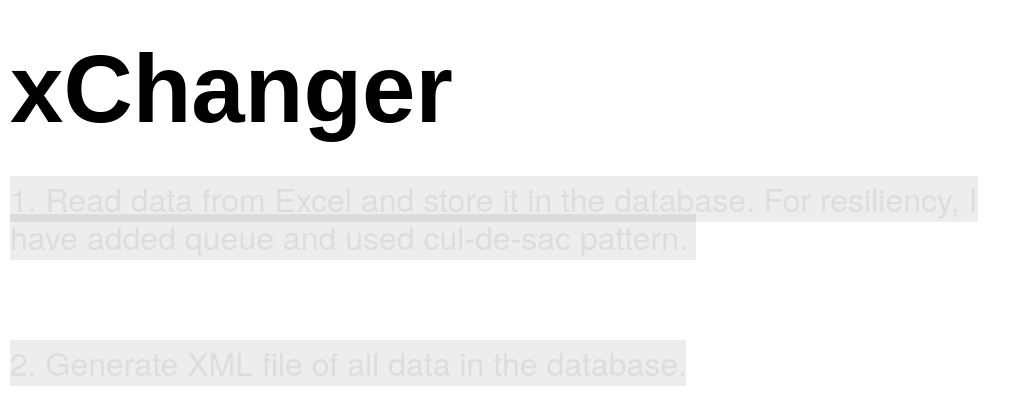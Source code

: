 <mxfile version="20.2.3" type="device" pages="3"><diagram id="yo4QtLMqH5n2qS3Qv75s" name="Purpose"><mxGraphModel dx="1038" dy="649" grid="1" gridSize="10" guides="1" tooltips="1" connect="1" arrows="1" fold="1" page="1" pageScale="1" pageWidth="850" pageHeight="1100" math="0" shadow="0"><root><mxCell id="0"/><mxCell id="1" parent="0"/><mxCell id="hYx_xga-EVIxItOoJbQA-1" value="&lt;h1&gt;&lt;span style=&quot;font-size: 48px;&quot;&gt;xChanger&lt;/span&gt;&lt;/h1&gt;&lt;p&gt;&lt;span style=&quot;color: rgb(220, 221, 222); font-family: Whitney, &amp;quot;Helvetica Neue&amp;quot;, Helvetica, Arial, sans-serif; font-size: 16px; background-color: rgba(4, 4, 5, 0.07);&quot;&gt;1. Read data from Excel and store it in the database. For resiliency, I have added queue and used cul-de-sac pattern.&amp;nbsp;&lt;/span&gt;&lt;/p&gt;&lt;p&gt;&lt;span style=&quot;color: rgb(220, 221, 222); font-family: Whitney, &amp;quot;Helvetica Neue&amp;quot;, Helvetica, Arial, sans-serif; font-size: 16px; background-color: rgba(4, 4, 5, 0.07);&quot;&gt;&lt;br&gt;&lt;/span&gt;&lt;/p&gt;&lt;p&gt;&lt;span style=&quot;color: rgb(220, 221, 222); font-family: Whitney, &amp;quot;Helvetica Neue&amp;quot;, Helvetica, Arial, sans-serif; font-size: 16px; background-color: rgba(4, 4, 5, 0.07);&quot;&gt;2. Generate XML file of all data in the database.&lt;/span&gt;&lt;br&gt;&lt;/p&gt;" style="text;html=1;strokeColor=none;fillColor=none;spacing=5;spacingTop=-20;whiteSpace=wrap;overflow=hidden;rounded=0;" vertex="1" parent="1"><mxGeometry x="50" y="30" width="510" height="190" as="geometry"/></mxCell></root></mxGraphModel></diagram><diagram id="tl6Kq_y3zrc7VqlAeiD3" name="Models"><mxGraphModel dx="1038" dy="649" grid="1" gridSize="10" guides="1" tooltips="1" connect="1" arrows="1" fold="1" page="1" pageScale="1" pageWidth="850" pageHeight="1100" math="0" shadow="0"><root><mxCell id="0"/><mxCell id="1" parent="0"/><mxCell id="CrWLMnzo-6AksuWZ0wnS-1" value="Person" style="swimlane;fontStyle=0;childLayout=stackLayout;horizontal=1;startSize=26;fillColor=none;horizontalStack=0;resizeParent=1;resizeParentMax=0;resizeLast=0;collapsible=1;marginBottom=0;" parent="1" vertex="1"><mxGeometry x="170" y="20" width="140" height="130" as="geometry"/></mxCell><mxCell id="CrWLMnzo-6AksuWZ0wnS-2" value="Id: Guid" style="text;strokeColor=none;fillColor=none;align=left;verticalAlign=top;spacingLeft=4;spacingRight=4;overflow=hidden;rotatable=0;points=[[0,0.5],[1,0.5]];portConstraint=eastwest;" parent="CrWLMnzo-6AksuWZ0wnS-1" vertex="1"><mxGeometry y="26" width="140" height="26" as="geometry"/></mxCell><mxCell id="CrWLMnzo-6AksuWZ0wnS-3" value="Name : string    " style="text;strokeColor=none;fillColor=none;align=left;verticalAlign=top;spacingLeft=4;spacingRight=4;overflow=hidden;rotatable=0;points=[[0,0.5],[1,0.5]];portConstraint=eastwest;" parent="CrWLMnzo-6AksuWZ0wnS-1" vertex="1"><mxGeometry y="52" width="140" height="26" as="geometry"/></mxCell><mxCell id="CrWLMnzo-6AksuWZ0wnS-4" value="Age : int" style="text;strokeColor=none;fillColor=none;align=left;verticalAlign=top;spacingLeft=4;spacingRight=4;overflow=hidden;rotatable=0;points=[[0,0.5],[1,0.5]];portConstraint=eastwest;" parent="CrWLMnzo-6AksuWZ0wnS-1" vertex="1"><mxGeometry y="78" width="140" height="26" as="geometry"/></mxCell><mxCell id="CrWLMnzo-6AksuWZ0wnS-5" value="List&lt;Pet&gt;" style="text;strokeColor=none;fillColor=none;align=left;verticalAlign=top;spacingLeft=4;spacingRight=4;overflow=hidden;rotatable=0;points=[[0,0.5],[1,0.5]];portConstraint=eastwest;" parent="CrWLMnzo-6AksuWZ0wnS-1" vertex="1"><mxGeometry y="104" width="140" height="26" as="geometry"/></mxCell><mxCell id="CrWLMnzo-6AksuWZ0wnS-6" value="Pet" style="swimlane;fontStyle=0;childLayout=stackLayout;horizontal=1;startSize=26;fillColor=none;horizontalStack=0;resizeParent=1;resizeParentMax=0;resizeLast=0;collapsible=1;marginBottom=0;" parent="1" vertex="1"><mxGeometry x="360" y="20" width="140" height="116" as="geometry"/></mxCell><mxCell id="CrWLMnzo-6AksuWZ0wnS-7" value="Id: Guid" style="text;strokeColor=none;fillColor=none;align=left;verticalAlign=top;spacingLeft=4;spacingRight=4;overflow=hidden;rotatable=0;points=[[0,0.5],[1,0.5]];portConstraint=eastwest;" parent="CrWLMnzo-6AksuWZ0wnS-6" vertex="1"><mxGeometry y="26" width="140" height="26" as="geometry"/></mxCell><mxCell id="CrWLMnzo-6AksuWZ0wnS-8" value="Name : string    " style="text;strokeColor=none;fillColor=none;align=left;verticalAlign=top;spacingLeft=4;spacingRight=4;overflow=hidden;rotatable=0;points=[[0,0.5],[1,0.5]];portConstraint=eastwest;" parent="CrWLMnzo-6AksuWZ0wnS-6" vertex="1"><mxGeometry y="52" width="140" height="26" as="geometry"/></mxCell><mxCell id="CrWLMnzo-6AksuWZ0wnS-9" value="Type : int" style="text;strokeColor=none;fillColor=none;align=left;verticalAlign=top;spacingLeft=4;spacingRight=4;overflow=hidden;rotatable=0;points=[[0,0.5],[1,0.5]];portConstraint=eastwest;" parent="CrWLMnzo-6AksuWZ0wnS-6" vertex="1"><mxGeometry y="78" width="140" height="38" as="geometry"/></mxCell><mxCell id="CrWLMnzo-6AksuWZ0wnS-10" value="&lt;p style=&quot;margin: 4px 0px 0px; text-align: center;&quot;&gt;PetType : Enum&lt;/p&gt;&lt;hr&gt;&lt;p style=&quot;margin:0px;margin-left:8px;&quot;&gt;Cat = 1&lt;/p&gt;&lt;p style=&quot;margin:0px;margin-left:8px;&quot;&gt;Dog = 2&lt;/p&gt;&lt;p style=&quot;margin:0px;margin-left:8px;&quot;&gt;Parrot = 3&lt;/p&gt;" style="verticalAlign=top;align=left;overflow=fill;fontSize=12;fontFamily=Helvetica;html=1;" parent="1" vertex="1"><mxGeometry x="540" y="20" width="140" height="90" as="geometry"/></mxCell><mxCell id="CrWLMnzo-6AksuWZ0wnS-11" value="&lt;font style=&quot;font-size: 18px;&quot;&gt;Local&lt;/font&gt;" style="text;html=1;align=center;verticalAlign=middle;resizable=0;points=[];autosize=1;strokeColor=none;fillColor=none;" parent="1" vertex="1"><mxGeometry x="25" y="60" width="70" height="40" as="geometry"/></mxCell><mxCell id="CrWLMnzo-6AksuWZ0wnS-12" value="&lt;font style=&quot;font-size: 18px;&quot;&gt;External&lt;/font&gt;" style="text;html=1;align=center;verticalAlign=middle;resizable=0;points=[];autosize=1;strokeColor=none;fillColor=none;" parent="1" vertex="1"><mxGeometry x="15" y="250" width="90" height="40" as="geometry"/></mxCell><mxCell id="CrWLMnzo-6AksuWZ0wnS-13" value="External Person" style="swimlane;fontStyle=0;childLayout=stackLayout;horizontal=1;startSize=26;fillColor=none;horizontalStack=0;resizeParent=1;resizeParentMax=0;resizeLast=0;collapsible=1;marginBottom=0;" parent="1" vertex="1"><mxGeometry x="170" y="220" width="140" height="234" as="geometry"/></mxCell><mxCell id="CrWLMnzo-6AksuWZ0wnS-15" value="PersonName : string    " style="text;strokeColor=none;fillColor=none;align=left;verticalAlign=top;spacingLeft=4;spacingRight=4;overflow=hidden;rotatable=0;points=[[0,0.5],[1,0.5]];portConstraint=eastwest;" parent="CrWLMnzo-6AksuWZ0wnS-13" vertex="1"><mxGeometry y="26" width="140" height="26" as="geometry"/></mxCell><mxCell id="CrWLMnzo-6AksuWZ0wnS-16" value="Age : int" style="text;strokeColor=none;fillColor=none;align=left;verticalAlign=top;spacingLeft=4;spacingRight=4;overflow=hidden;rotatable=0;points=[[0,0.5],[1,0.5]];portConstraint=eastwest;" parent="CrWLMnzo-6AksuWZ0wnS-13" vertex="1"><mxGeometry y="52" width="140" height="26" as="geometry"/></mxCell><mxCell id="CrWLMnzo-6AksuWZ0wnS-18" value="PetOne : string" style="text;strokeColor=none;fillColor=none;align=left;verticalAlign=top;spacingLeft=4;spacingRight=4;overflow=hidden;rotatable=0;points=[[0,0.5],[1,0.5]];portConstraint=eastwest;" parent="CrWLMnzo-6AksuWZ0wnS-13" vertex="1"><mxGeometry y="78" width="140" height="26" as="geometry"/></mxCell><mxCell id="CrWLMnzo-6AksuWZ0wnS-19" value="PetOneType : string" style="text;strokeColor=none;fillColor=none;align=left;verticalAlign=top;spacingLeft=4;spacingRight=4;overflow=hidden;rotatable=0;points=[[0,0.5],[1,0.5]];portConstraint=eastwest;" parent="CrWLMnzo-6AksuWZ0wnS-13" vertex="1"><mxGeometry y="104" width="140" height="26" as="geometry"/></mxCell><mxCell id="CrWLMnzo-6AksuWZ0wnS-17" value="PetTwo : string" style="text;strokeColor=none;fillColor=none;align=left;verticalAlign=top;spacingLeft=4;spacingRight=4;overflow=hidden;rotatable=0;points=[[0,0.5],[1,0.5]];portConstraint=eastwest;" parent="CrWLMnzo-6AksuWZ0wnS-13" vertex="1"><mxGeometry y="130" width="140" height="26" as="geometry"/></mxCell><mxCell id="CrWLMnzo-6AksuWZ0wnS-20" value="PetTwoType : string" style="text;strokeColor=none;fillColor=none;align=left;verticalAlign=top;spacingLeft=4;spacingRight=4;overflow=hidden;rotatable=0;points=[[0,0.5],[1,0.5]];portConstraint=eastwest;" parent="CrWLMnzo-6AksuWZ0wnS-13" vertex="1"><mxGeometry y="156" width="140" height="26" as="geometry"/></mxCell><mxCell id="CrWLMnzo-6AksuWZ0wnS-21" value="PetThree : string" style="text;strokeColor=none;fillColor=none;align=left;verticalAlign=top;spacingLeft=4;spacingRight=4;overflow=hidden;rotatable=0;points=[[0,0.5],[1,0.5]];portConstraint=eastwest;" parent="CrWLMnzo-6AksuWZ0wnS-13" vertex="1"><mxGeometry y="182" width="140" height="26" as="geometry"/></mxCell><mxCell id="CrWLMnzo-6AksuWZ0wnS-22" value="PetThreeType : string" style="text;strokeColor=none;fillColor=none;align=left;verticalAlign=top;spacingLeft=4;spacingRight=4;overflow=hidden;rotatable=0;points=[[0,0.5],[1,0.5]];portConstraint=eastwest;" parent="CrWLMnzo-6AksuWZ0wnS-13" vertex="1"><mxGeometry y="208" width="140" height="26" as="geometry"/></mxCell></root></mxGraphModel></diagram><diagram id="gp-GYG1NF7BOV7DpTvSN" name="System Design"><mxGraphModel dx="2071" dy="764" grid="1" gridSize="10" guides="1" tooltips="1" connect="1" arrows="1" fold="1" page="1" pageScale="1" pageWidth="850" pageHeight="1100" math="0" shadow="0"><root><mxCell id="0"/><mxCell id="1" parent="0"/><mxCell id="rSjbydZ5AWihH5W0yWla-11" style="edgeStyle=orthogonalEdgeStyle;rounded=0;orthogonalLoop=1;jettySize=auto;html=1;" parent="1" source="rSjbydZ5AWihH5W0yWla-12" target="rSjbydZ5AWihH5W0yWla-23" edge="1"><mxGeometry relative="1" as="geometry"/></mxCell><mxCell id="rSjbydZ5AWihH5W0yWla-12" value="External Person Pet Broker" style="rounded=1;whiteSpace=wrap;html=1;" parent="1" vertex="1"><mxGeometry x="526" y="350" width="120" height="60" as="geometry"/></mxCell><mxCell id="rSjbydZ5AWihH5W0yWla-13" style="edgeStyle=orthogonalEdgeStyle;rounded=0;orthogonalLoop=1;jettySize=auto;html=1;entryX=0;entryY=0.5;entryDx=0;entryDy=0;entryPerimeter=0;" parent="1" source="rSjbydZ5AWihH5W0yWla-14" target="rSjbydZ5AWihH5W0yWla-40" edge="1"><mxGeometry relative="1" as="geometry"/></mxCell><mxCell id="rSjbydZ5AWihH5W0yWla-14" value="Person Storage Broker" style="rounded=1;whiteSpace=wrap;html=1;" parent="1" vertex="1"><mxGeometry x="530" y="674" width="120" height="60" as="geometry"/></mxCell><mxCell id="rSjbydZ5AWihH5W0yWla-15" style="edgeStyle=orthogonalEdgeStyle;rounded=0;orthogonalLoop=1;jettySize=auto;html=1;" parent="1" source="rSjbydZ5AWihH5W0yWla-16" target="rSjbydZ5AWihH5W0yWla-61" edge="1"><mxGeometry relative="1" as="geometry"><mxPoint x="746" y="530" as="targetPoint"/><Array as="points"><mxPoint x="700" y="484"/><mxPoint x="700" y="524"/></Array></mxGeometry></mxCell><mxCell id="rSjbydZ5AWihH5W0yWla-16" value="External&amp;nbsp; Person Pet&amp;nbsp;Event Broker" style="rounded=1;whiteSpace=wrap;html=1;" parent="1" vertex="1"><mxGeometry x="526" y="454" width="120" height="60" as="geometry"/></mxCell><mxCell id="rSjbydZ5AWihH5W0yWla-17" style="edgeStyle=orthogonalEdgeStyle;rounded=0;orthogonalLoop=1;jettySize=auto;html=1;entryX=1;entryY=0.5;entryDx=0;entryDy=0;" parent="1" source="rSjbydZ5AWihH5W0yWla-19" target="rSjbydZ5AWihH5W0yWla-38" edge="1"><mxGeometry relative="1" as="geometry"/></mxCell><mxCell id="rSjbydZ5AWihH5W0yWla-18" style="edgeStyle=orthogonalEdgeStyle;rounded=0;orthogonalLoop=1;jettySize=auto;html=1;" parent="1" edge="1"><mxGeometry relative="1" as="geometry"><mxPoint x="746" y="524" as="targetPoint"/><mxPoint x="646" y="585" as="sourcePoint"/><Array as="points"><mxPoint x="700" y="585"/><mxPoint x="700" y="524"/></Array></mxGeometry></mxCell><mxCell id="rSjbydZ5AWihH5W0yWla-19" value="External Person Pet Event Broker" style="rounded=1;whiteSpace=wrap;html=1;" parent="1" vertex="1"><mxGeometry x="526" y="555" width="120" height="60" as="geometry"/></mxCell><mxCell id="rSjbydZ5AWihH5W0yWla-20" style="edgeStyle=orthogonalEdgeStyle;rounded=0;orthogonalLoop=1;jettySize=auto;html=1;exitX=-0.007;exitY=0.444;exitDx=0;exitDy=0;exitPerimeter=0;" parent="1" source="rSjbydZ5AWihH5W0yWla-70" target="rSjbydZ5AWihH5W0yWla-12" edge="1"><mxGeometry relative="1" as="geometry"><mxPoint x="736" y="380" as="sourcePoint"/></mxGeometry></mxCell><mxCell id="rSjbydZ5AWihH5W0yWla-22" style="edgeStyle=orthogonalEdgeStyle;rounded=0;orthogonalLoop=1;jettySize=auto;html=1;" parent="1" source="rSjbydZ5AWihH5W0yWla-23" target="rSjbydZ5AWihH5W0yWla-25" edge="1"><mxGeometry relative="1" as="geometry"/></mxCell><mxCell id="rSjbydZ5AWihH5W0yWla-23" value="External Person Pet Service" style="rounded=1;whiteSpace=wrap;html=1;" parent="1" vertex="1"><mxGeometry x="336" y="350" width="120" height="60" as="geometry"/></mxCell><mxCell id="rSjbydZ5AWihH5W0yWla-24" style="edgeStyle=orthogonalEdgeStyle;rounded=0;orthogonalLoop=1;jettySize=auto;html=1;entryX=1;entryY=0.5;entryDx=0;entryDy=0;" parent="1" source="rSjbydZ5AWihH5W0yWla-25" target="rSjbydZ5AWihH5W0yWla-27" edge="1"><mxGeometry relative="1" as="geometry"/></mxCell><mxCell id="rSjbydZ5AWihH5W0yWla-25" value="External Person Pet Processing Service" style="rounded=1;whiteSpace=wrap;html=1;" parent="1" vertex="1"><mxGeometry x="166" y="350" width="120" height="60" as="geometry"/></mxCell><mxCell id="rSjbydZ5AWihH5W0yWla-26" style="edgeStyle=orthogonalEdgeStyle;rounded=0;orthogonalLoop=1;jettySize=auto;html=1;" parent="1" source="rSjbydZ5AWihH5W0yWla-27" target="rSjbydZ5AWihH5W0yWla-29" edge="1"><mxGeometry relative="1" as="geometry"/></mxCell><mxCell id="rSjbydZ5AWihH5W0yWla-27" value="External Person Pet&amp;nbsp;Orchestration Service" style="rounded=1;whiteSpace=wrap;html=1;" parent="1" vertex="1"><mxGeometry x="-4" y="410" width="120" height="60" as="geometry"/></mxCell><mxCell id="rSjbydZ5AWihH5W0yWla-28" style="edgeStyle=orthogonalEdgeStyle;rounded=0;orthogonalLoop=1;jettySize=auto;html=1;entryX=0;entryY=0.5;entryDx=0;entryDy=0;" parent="1" source="rSjbydZ5AWihH5W0yWla-29" target="rSjbydZ5AWihH5W0yWla-32" edge="1"><mxGeometry relative="1" as="geometry"/></mxCell><mxCell id="rSjbydZ5AWihH5W0yWla-29" value="External Person Pet&amp;nbsp;Event Processing Service" style="rounded=1;whiteSpace=wrap;html=1;" parent="1" vertex="1"><mxGeometry x="166" y="454" width="120" height="60" as="geometry"/></mxCell><mxCell id="rSjbydZ5AWihH5W0yWla-31" style="edgeStyle=orthogonalEdgeStyle;rounded=0;orthogonalLoop=1;jettySize=auto;html=1;" parent="1" source="rSjbydZ5AWihH5W0yWla-32" target="rSjbydZ5AWihH5W0yWla-16" edge="1"><mxGeometry relative="1" as="geometry"/></mxCell><mxCell id="rSjbydZ5AWihH5W0yWla-32" value="External Person Pet&amp;nbsp;Event Service" style="rounded=1;whiteSpace=wrap;html=1;" parent="1" vertex="1"><mxGeometry x="346" y="454" width="120" height="60" as="geometry"/></mxCell><mxCell id="rSjbydZ5AWihH5W0yWla-66" style="edgeStyle=orthogonalEdgeStyle;rounded=0;orthogonalLoop=1;jettySize=auto;html=1;" parent="1" source="rSjbydZ5AWihH5W0yWla-36" target="rSjbydZ5AWihH5W0yWla-65" edge="1"><mxGeometry relative="1" as="geometry"/></mxCell><mxCell id="rSjbydZ5AWihH5W0yWla-36" value="External&amp;nbsp; Person Pet Event Processing Service" style="rounded=1;whiteSpace=wrap;html=1;" parent="1" vertex="1"><mxGeometry x="166" y="555" width="120" height="60" as="geometry"/></mxCell><mxCell id="rSjbydZ5AWihH5W0yWla-37" style="edgeStyle=orthogonalEdgeStyle;rounded=0;orthogonalLoop=1;jettySize=auto;html=1;" parent="1" source="rSjbydZ5AWihH5W0yWla-38" target="rSjbydZ5AWihH5W0yWla-36" edge="1"><mxGeometry relative="1" as="geometry"/></mxCell><mxCell id="rSjbydZ5AWihH5W0yWla-38" value="External Person Pet Event Service" style="rounded=1;whiteSpace=wrap;html=1;" parent="1" vertex="1"><mxGeometry x="346" y="555" width="120" height="60" as="geometry"/></mxCell><mxCell id="rSjbydZ5AWihH5W0yWla-89" style="edgeStyle=orthogonalEdgeStyle;rounded=0;orthogonalLoop=1;jettySize=auto;html=1;entryX=1;entryY=0.5;entryDx=0;entryDy=0;" parent="1" source="rSjbydZ5AWihH5W0yWla-40" target="rSjbydZ5AWihH5W0yWla-58" edge="1"><mxGeometry relative="1" as="geometry"/></mxCell><mxCell id="rSjbydZ5AWihH5W0yWla-40" value="" style="shape=cylinder3;whiteSpace=wrap;html=1;boundedLbl=1;backgroundOutline=1;size=15;" parent="1" vertex="1"><mxGeometry x="756" y="730" width="60" height="80" as="geometry"/></mxCell><mxCell id="rSjbydZ5AWihH5W0yWla-41" style="edgeStyle=orthogonalEdgeStyle;rounded=0;orthogonalLoop=1;jettySize=auto;html=1;" parent="1" source="rSjbydZ5AWihH5W0yWla-43" target="rSjbydZ5AWihH5W0yWla-51" edge="1"><mxGeometry relative="1" as="geometry"><mxPoint x="166" y="704" as="targetPoint"/><Array as="points"><mxPoint x="140" y="780"/><mxPoint x="140" y="704"/></Array></mxGeometry></mxCell><mxCell id="rSjbydZ5AWihH5W0yWla-42" style="edgeStyle=orthogonalEdgeStyle;rounded=0;orthogonalLoop=1;jettySize=auto;html=1;entryX=0;entryY=0.5;entryDx=0;entryDy=0;exitX=1;exitY=0.5;exitDx=0;exitDy=0;" parent="1" source="rSjbydZ5AWihH5W0yWla-43" target="rSjbydZ5AWihH5W0yWla-54" edge="1"><mxGeometry relative="1" as="geometry"><mxPoint x="105" y="704" as="sourcePoint"/><mxPoint x="155" y="840" as="targetPoint"/><Array as="points"><mxPoint x="140" y="780"/><mxPoint x="140" y="840"/></Array></mxGeometry></mxCell><mxCell id="rSjbydZ5AWihH5W0yWla-43" value="Person Pet Orchestration Service" style="rounded=1;whiteSpace=wrap;html=1;" parent="1" vertex="1"><mxGeometry x="-14" y="750" width="120" height="60" as="geometry"/></mxCell><mxCell id="rSjbydZ5AWihH5W0yWla-44" style="edgeStyle=orthogonalEdgeStyle;rounded=0;orthogonalLoop=1;jettySize=auto;html=1;" parent="1" target="rSjbydZ5AWihH5W0yWla-48" edge="1"><mxGeometry relative="1" as="geometry"><mxPoint x="286" y="704" as="sourcePoint"/></mxGeometry></mxCell><mxCell id="rSjbydZ5AWihH5W0yWla-47" style="edgeStyle=orthogonalEdgeStyle;rounded=0;orthogonalLoop=1;jettySize=auto;html=1;entryX=0;entryY=0.5;entryDx=0;entryDy=0;" parent="1" source="rSjbydZ5AWihH5W0yWla-48" target="rSjbydZ5AWihH5W0yWla-14" edge="1"><mxGeometry relative="1" as="geometry"/></mxCell><mxCell id="rSjbydZ5AWihH5W0yWla-48" value="Opportunity Service" style="rounded=1;whiteSpace=wrap;html=1;" parent="1" vertex="1"><mxGeometry x="346" y="674" width="120" height="60" as="geometry"/></mxCell><mxCell id="rSjbydZ5AWihH5W0yWla-49" value="Opportunity Service" style="rounded=1;whiteSpace=wrap;html=1;" parent="1" vertex="1"><mxGeometry x="356" y="684" width="120" height="60" as="geometry"/></mxCell><mxCell id="rSjbydZ5AWihH5W0yWla-50" value="Person Service" style="rounded=1;whiteSpace=wrap;html=1;" parent="1" vertex="1"><mxGeometry x="366" y="694" width="120" height="60" as="geometry"/></mxCell><mxCell id="rSjbydZ5AWihH5W0yWla-51" value="Person Processing Service" style="rounded=1;whiteSpace=wrap;html=1;" parent="1" vertex="1"><mxGeometry x="166" y="674" width="120" height="60" as="geometry"/></mxCell><mxCell id="rSjbydZ5AWihH5W0yWla-53" style="edgeStyle=orthogonalEdgeStyle;rounded=0;orthogonalLoop=1;jettySize=auto;html=1;" parent="1" source="rSjbydZ5AWihH5W0yWla-54" target="rSjbydZ5AWihH5W0yWla-56" edge="1"><mxGeometry relative="1" as="geometry"/></mxCell><mxCell id="rSjbydZ5AWihH5W0yWla-93" style="edgeStyle=orthogonalEdgeStyle;rounded=0;orthogonalLoop=1;jettySize=auto;html=1;entryX=1;entryY=0.5;entryDx=0;entryDy=0;" parent="1" source="rSjbydZ5AWihH5W0yWla-54" target="rSjbydZ5AWihH5W0yWla-81" edge="1"><mxGeometry relative="1" as="geometry"><mxPoint x="90.0" y="920" as="targetPoint"/><Array as="points"><mxPoint x="140" y="840"/><mxPoint x="140" y="910"/></Array></mxGeometry></mxCell><mxCell id="rSjbydZ5AWihH5W0yWla-54" value="Pet Processing Service" style="rounded=1;whiteSpace=wrap;html=1;" parent="1" vertex="1"><mxGeometry x="166" y="810" width="120" height="60" as="geometry"/></mxCell><mxCell id="rSjbydZ5AWihH5W0yWla-55" style="edgeStyle=orthogonalEdgeStyle;rounded=0;orthogonalLoop=1;jettySize=auto;html=1;entryX=0;entryY=0.5;entryDx=0;entryDy=0;" parent="1" source="rSjbydZ5AWihH5W0yWla-56" target="rSjbydZ5AWihH5W0yWla-58" edge="1"><mxGeometry relative="1" as="geometry"/></mxCell><mxCell id="rSjbydZ5AWihH5W0yWla-91" style="edgeStyle=orthogonalEdgeStyle;rounded=0;orthogonalLoop=1;jettySize=auto;html=1;" parent="1" source="rSjbydZ5AWihH5W0yWla-56" target="rSjbydZ5AWihH5W0yWla-54" edge="1"><mxGeometry relative="1" as="geometry"/></mxCell><mxCell id="rSjbydZ5AWihH5W0yWla-56" value="Pet Service" style="rounded=1;whiteSpace=wrap;html=1;" parent="1" vertex="1"><mxGeometry x="336" y="810" width="120" height="60" as="geometry"/></mxCell><mxCell id="rSjbydZ5AWihH5W0yWla-57" style="edgeStyle=orthogonalEdgeStyle;rounded=0;orthogonalLoop=1;jettySize=auto;html=1;entryX=0;entryY=0.5;entryDx=0;entryDy=0;entryPerimeter=0;" parent="1" source="rSjbydZ5AWihH5W0yWla-58" target="rSjbydZ5AWihH5W0yWla-40" edge="1"><mxGeometry relative="1" as="geometry"><mxPoint x="746" y="840" as="targetPoint"/></mxGeometry></mxCell><mxCell id="rSjbydZ5AWihH5W0yWla-90" style="edgeStyle=orthogonalEdgeStyle;rounded=0;orthogonalLoop=1;jettySize=auto;html=1;" parent="1" source="rSjbydZ5AWihH5W0yWla-58" target="rSjbydZ5AWihH5W0yWla-56" edge="1"><mxGeometry relative="1" as="geometry"><Array as="points"/></mxGeometry></mxCell><mxCell id="rSjbydZ5AWihH5W0yWla-58" value="External&amp;nbsp;Opportunity Event Broker" style="rounded=1;whiteSpace=wrap;html=1;" parent="1" vertex="1"><mxGeometry x="530" y="810" width="120" height="60" as="geometry"/></mxCell><mxCell id="rSjbydZ5AWihH5W0yWla-61" value="Queue" style="shape=cylinder3;whiteSpace=wrap;html=1;boundedLbl=1;backgroundOutline=1;size=15;rotation=-90;" parent="1" vertex="1"><mxGeometry x="756" y="484" width="60" height="80" as="geometry"/></mxCell><mxCell id="rSjbydZ5AWihH5W0yWla-63" value="Pet Service" style="rounded=1;whiteSpace=wrap;html=1;" parent="1" vertex="1"><mxGeometry x="346" y="820" width="120" height="60" as="geometry"/></mxCell><mxCell id="rSjbydZ5AWihH5W0yWla-64" value="Pet Service" style="rounded=1;whiteSpace=wrap;html=1;" parent="1" vertex="1"><mxGeometry x="356" y="830" width="120" height="60" as="geometry"/></mxCell><mxCell id="rSjbydZ5AWihH5W0yWla-68" style="edgeStyle=orthogonalEdgeStyle;rounded=0;orthogonalLoop=1;jettySize=auto;html=1;entryX=1;entryY=0.5;entryDx=0;entryDy=0;" parent="1" source="rSjbydZ5AWihH5W0yWla-65" target="rSjbydZ5AWihH5W0yWla-67" edge="1"><mxGeometry relative="1" as="geometry"/></mxCell><mxCell id="rSjbydZ5AWihH5W0yWla-65" value="External&amp;nbsp; Person Pet Event Orchestration Service" style="rounded=1;whiteSpace=wrap;html=1;" parent="1" vertex="1"><mxGeometry x="-14" y="555" width="120" height="60" as="geometry"/></mxCell><mxCell id="rSjbydZ5AWihH5W0yWla-69" style="edgeStyle=orthogonalEdgeStyle;rounded=0;orthogonalLoop=1;jettySize=auto;html=1;entryX=0;entryY=0.5;entryDx=0;entryDy=0;" parent="1" source="rSjbydZ5AWihH5W0yWla-67" target="rSjbydZ5AWihH5W0yWla-43" edge="1"><mxGeometry relative="1" as="geometry"/></mxCell><mxCell id="rSjbydZ5AWihH5W0yWla-67" value="Person Pet Event Coordination Service" style="rounded=1;whiteSpace=wrap;html=1;" parent="1" vertex="1"><mxGeometry x="-220" y="634" width="120" height="60" as="geometry"/></mxCell><mxCell id="rSjbydZ5AWihH5W0yWla-70" value="Excel" style="shape=internalStorage;whiteSpace=wrap;html=1;backgroundOutline=1;" parent="1" vertex="1"><mxGeometry x="736" y="340" width="80" height="90" as="geometry"/></mxCell><mxCell id="rSjbydZ5AWihH5W0yWla-72" style="edgeStyle=orthogonalEdgeStyle;rounded=0;orthogonalLoop=1;jettySize=auto;html=1;" parent="1" source="rSjbydZ5AWihH5W0yWla-71" target="rSjbydZ5AWihH5W0yWla-27" edge="1"><mxGeometry relative="1" as="geometry"/></mxCell><mxCell id="rSjbydZ5AWihH5W0yWla-71" value="Import Endpoint" style="ellipse;shape=cloud;whiteSpace=wrap;html=1;" parent="1" vertex="1"><mxGeometry x="-230" y="400" width="120" height="80" as="geometry"/></mxCell><mxCell id="rSjbydZ5AWihH5W0yWla-73" style="edgeStyle=orthogonalEdgeStyle;rounded=0;orthogonalLoop=1;jettySize=auto;html=1;" parent="1" source="rSjbydZ5AWihH5W0yWla-74" target="rSjbydZ5AWihH5W0yWla-77" edge="1"><mxGeometry relative="1" as="geometry"/></mxCell><mxCell id="rSjbydZ5AWihH5W0yWla-74" value="Person XML Broker" style="rounded=1;whiteSpace=wrap;html=1;" parent="1" vertex="1"><mxGeometry x="536" y="938" width="120" height="60" as="geometry"/></mxCell><mxCell id="rSjbydZ5AWihH5W0yWla-76" style="edgeStyle=orthogonalEdgeStyle;rounded=0;orthogonalLoop=1;jettySize=auto;html=1;" parent="1" source="rSjbydZ5AWihH5W0yWla-77" edge="1"><mxGeometry relative="1" as="geometry"><mxPoint x="296" y="968" as="targetPoint"/></mxGeometry></mxCell><mxCell id="rSjbydZ5AWihH5W0yWla-77" value="Person XML Service" style="rounded=1;whiteSpace=wrap;html=1;" parent="1" vertex="1"><mxGeometry x="346" y="938" width="120" height="60" as="geometry"/></mxCell><mxCell id="rSjbydZ5AWihH5W0yWla-78" style="edgeStyle=orthogonalEdgeStyle;rounded=0;orthogonalLoop=1;jettySize=auto;html=1;entryX=1;entryY=0.5;entryDx=0;entryDy=0;exitX=0;exitY=0.5;exitDx=0;exitDy=0;" parent="1" source="rSjbydZ5AWihH5W0yWla-79" target="rSjbydZ5AWihH5W0yWla-81" edge="1"><mxGeometry relative="1" as="geometry"><Array as="points"><mxPoint x="140" y="967"/><mxPoint x="140" y="910"/></Array></mxGeometry></mxCell><mxCell id="rSjbydZ5AWihH5W0yWla-79" value="Person XML Processing Service" style="rounded=1;whiteSpace=wrap;html=1;" parent="1" vertex="1"><mxGeometry x="176" y="937" width="120" height="60" as="geometry"/></mxCell><mxCell id="rSjbydZ5AWihH5W0yWla-81" value="Person Orchestration Service" style="rounded=1;whiteSpace=wrap;html=1;" parent="1" vertex="1"><mxGeometry x="-20" y="880" width="120" height="60" as="geometry"/></mxCell><mxCell id="rSjbydZ5AWihH5W0yWla-86" style="edgeStyle=orthogonalEdgeStyle;rounded=0;orthogonalLoop=1;jettySize=auto;html=1;" parent="1" source="rSjbydZ5AWihH5W0yWla-87" target="rSjbydZ5AWihH5W0yWla-81" edge="1"><mxGeometry relative="1" as="geometry"/></mxCell><mxCell id="rSjbydZ5AWihH5W0yWla-87" value="Export Endpoint" style="ellipse;shape=cloud;whiteSpace=wrap;html=1;" parent="1" vertex="1"><mxGeometry x="-220" y="870" width="120" height="80" as="geometry"/></mxCell><mxCell id="rSjbydZ5AWihH5W0yWla-94" style="edgeStyle=orthogonalEdgeStyle;rounded=0;orthogonalLoop=1;jettySize=auto;html=1;" parent="1" source="rSjbydZ5AWihH5W0yWla-88" target="rSjbydZ5AWihH5W0yWla-74" edge="1"><mxGeometry relative="1" as="geometry"/></mxCell><mxCell id="rSjbydZ5AWihH5W0yWla-88" value="XML" style="shape=note;whiteSpace=wrap;html=1;backgroundOutline=1;darkOpacity=0.05;" parent="1" vertex="1"><mxGeometry x="746" y="918" width="80" height="100" as="geometry"/></mxCell><mxCell id="rSjbydZ5AWihH5W0yWla-92" value="Pet Processing Service" style="rounded=1;whiteSpace=wrap;html=1;" parent="1" vertex="1"><mxGeometry x="176" y="820" width="120" height="60" as="geometry"/></mxCell></root></mxGraphModel></diagram></mxfile>